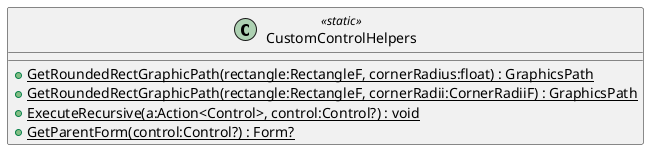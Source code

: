 @startuml
class CustomControlHelpers <<static>> {
    + {static} GetRoundedRectGraphicPath(rectangle:RectangleF, cornerRadius:float) : GraphicsPath
    + {static} GetRoundedRectGraphicPath(rectangle:RectangleF, cornerRadii:CornerRadiiF) : GraphicsPath
    + {static} ExecuteRecursive(a:Action<Control>, control:Control?) : void
    + {static} GetParentForm(control:Control?) : Form?
}
@enduml
